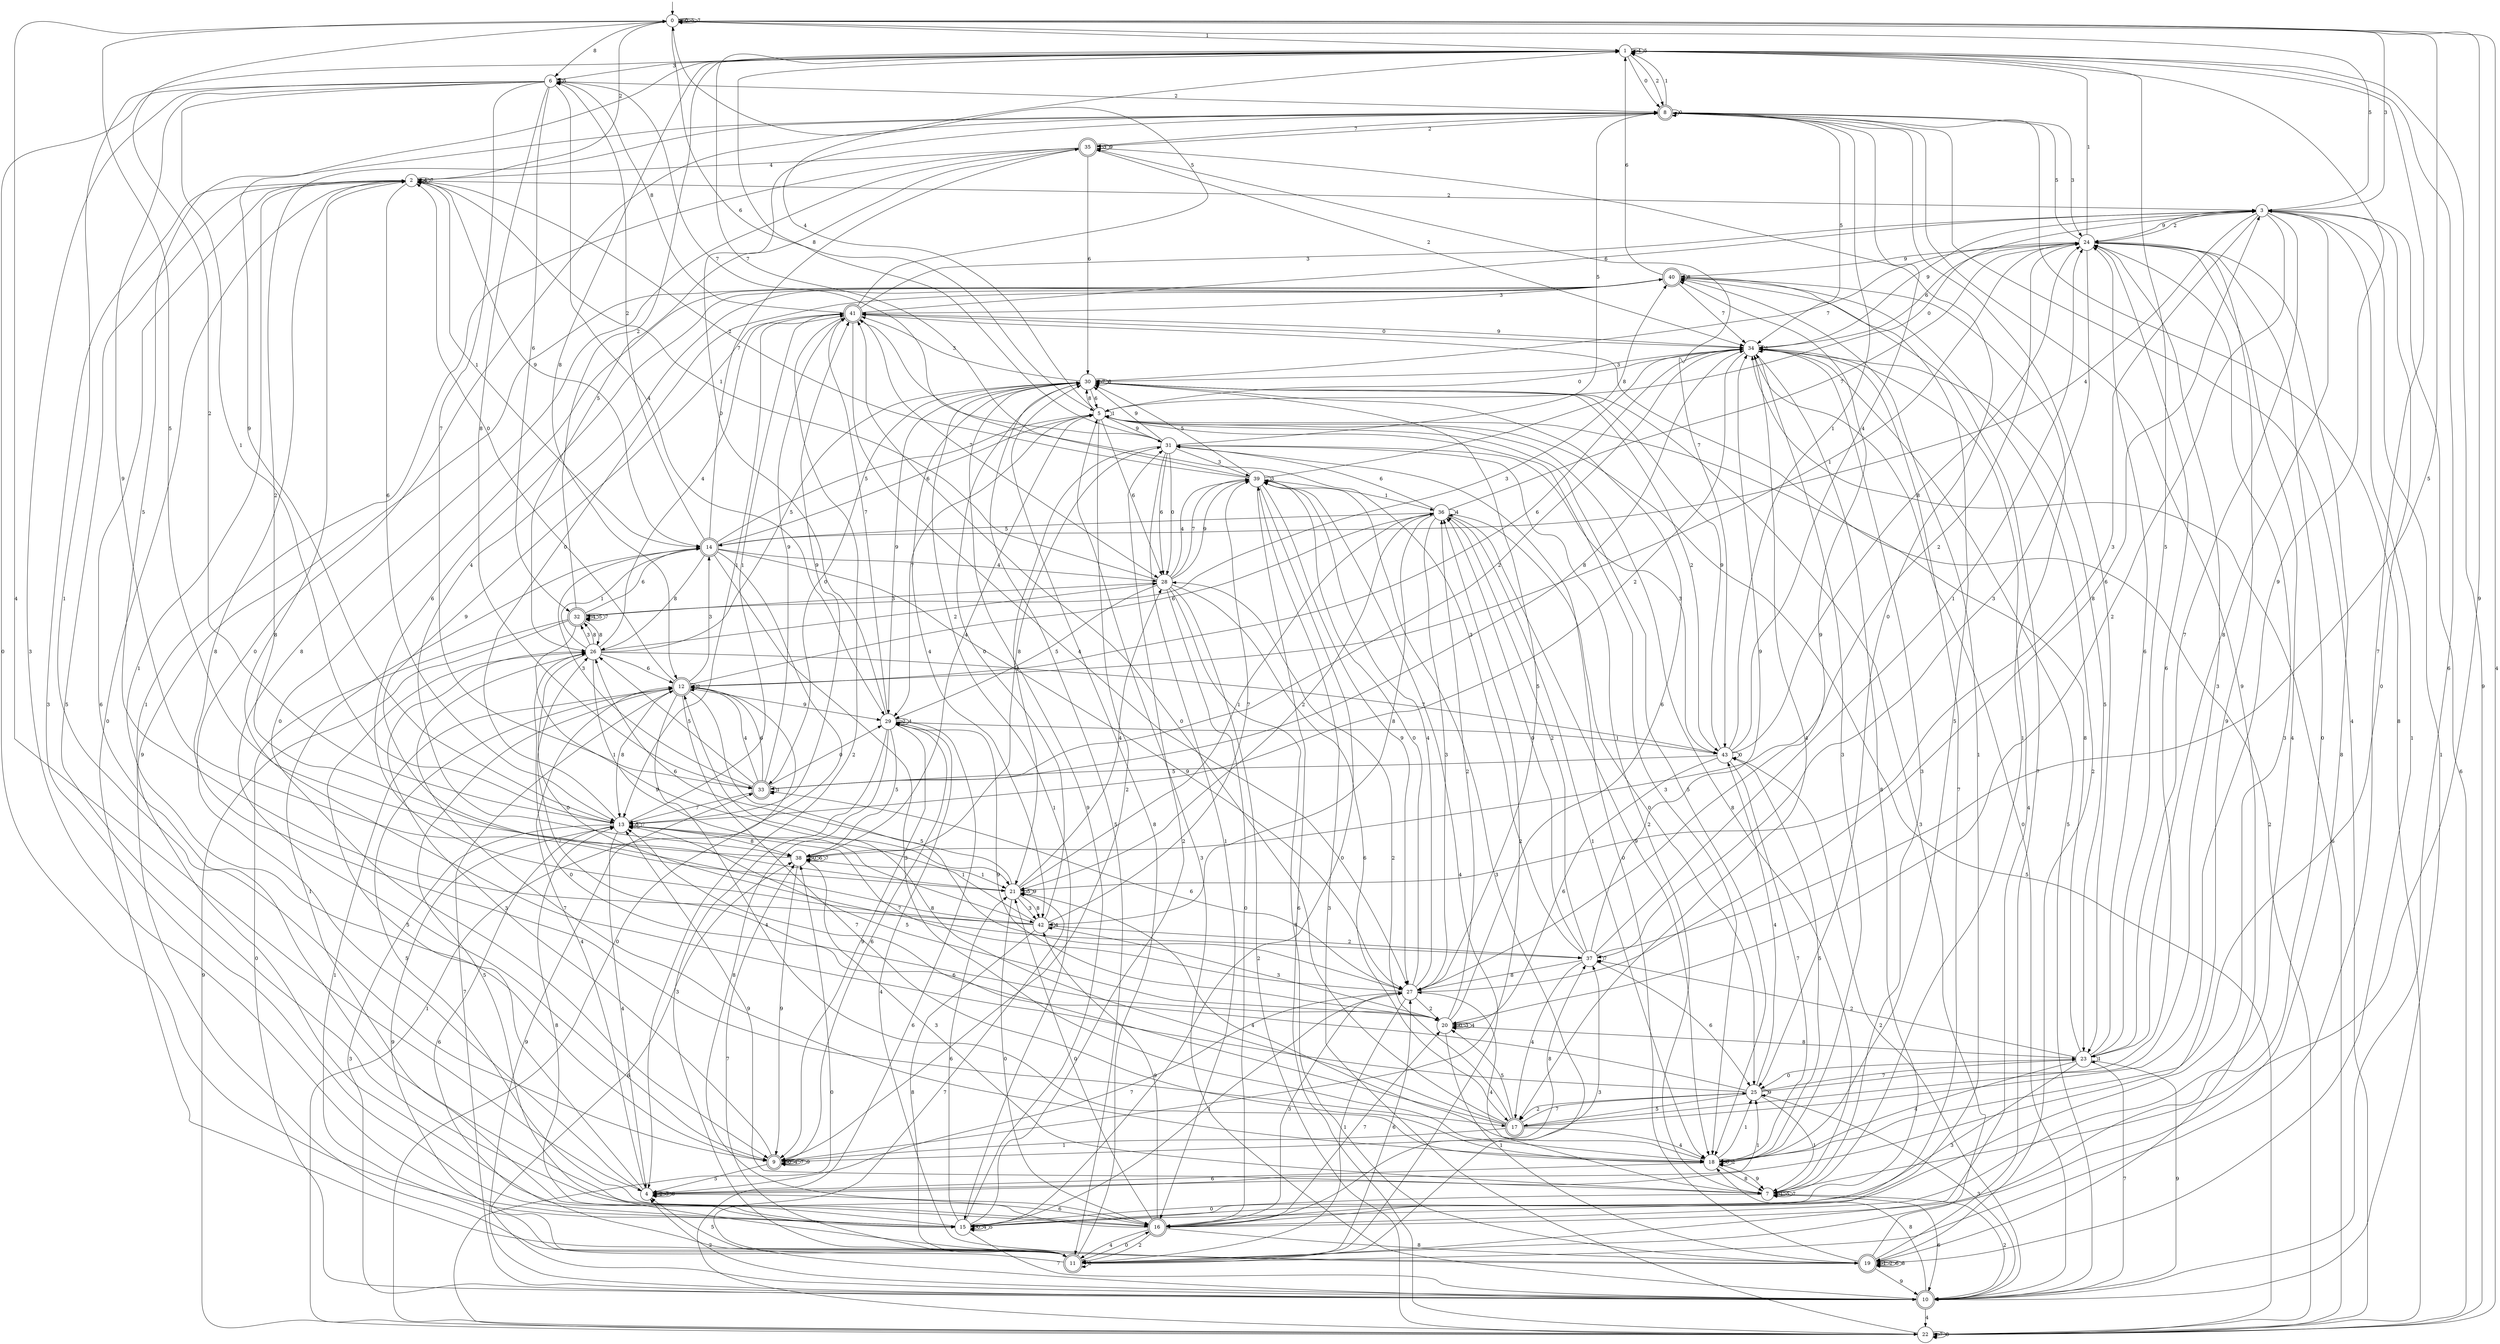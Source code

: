 digraph g {

	s0 [shape="circle" label="0"];
	s1 [shape="circle" label="1"];
	s2 [shape="circle" label="2"];
	s3 [shape="circle" label="3"];
	s4 [shape="circle" label="4"];
	s5 [shape="circle" label="5"];
	s6 [shape="circle" label="6"];
	s7 [shape="circle" label="7"];
	s8 [shape="doublecircle" label="8"];
	s9 [shape="doublecircle" label="9"];
	s10 [shape="doublecircle" label="10"];
	s11 [shape="doublecircle" label="11"];
	s12 [shape="doublecircle" label="12"];
	s13 [shape="circle" label="13"];
	s14 [shape="doublecircle" label="14"];
	s15 [shape="circle" label="15"];
	s16 [shape="doublecircle" label="16"];
	s17 [shape="doublecircle" label="17"];
	s18 [shape="circle" label="18"];
	s19 [shape="doublecircle" label="19"];
	s20 [shape="circle" label="20"];
	s21 [shape="circle" label="21"];
	s22 [shape="circle" label="22"];
	s23 [shape="circle" label="23"];
	s24 [shape="circle" label="24"];
	s25 [shape="circle" label="25"];
	s26 [shape="circle" label="26"];
	s27 [shape="circle" label="27"];
	s28 [shape="circle" label="28"];
	s29 [shape="circle" label="29"];
	s30 [shape="circle" label="30"];
	s31 [shape="circle" label="31"];
	s32 [shape="doublecircle" label="32"];
	s33 [shape="doublecircle" label="33"];
	s34 [shape="circle" label="34"];
	s35 [shape="doublecircle" label="35"];
	s36 [shape="circle" label="36"];
	s37 [shape="circle" label="37"];
	s38 [shape="circle" label="38"];
	s39 [shape="circle" label="39"];
	s40 [shape="doublecircle" label="40"];
	s41 [shape="doublecircle" label="41"];
	s42 [shape="circle" label="42"];
	s43 [shape="circle" label="43"];
	s0 -> s0 [label="0"];
	s0 -> s1 [label="1"];
	s0 -> s2 [label="2"];
	s0 -> s3 [label="3"];
	s0 -> s4 [label="4"];
	s0 -> s0 [label="5"];
	s0 -> s5 [label="6"];
	s0 -> s0 [label="7"];
	s0 -> s6 [label="8"];
	s0 -> s7 [label="9"];
	s1 -> s8 [label="0"];
	s1 -> s9 [label="1"];
	s1 -> s8 [label="2"];
	s1 -> s6 [label="3"];
	s1 -> s1 [label="4"];
	s1 -> s1 [label="5"];
	s1 -> s10 [label="6"];
	s1 -> s11 [label="7"];
	s1 -> s12 [label="8"];
	s1 -> s13 [label="9"];
	s2 -> s11 [label="0"];
	s2 -> s14 [label="1"];
	s2 -> s3 [label="2"];
	s2 -> s15 [label="3"];
	s2 -> s2 [label="4"];
	s2 -> s16 [label="5"];
	s2 -> s13 [label="6"];
	s2 -> s2 [label="7"];
	s2 -> s17 [label="8"];
	s2 -> s14 [label="9"];
	s3 -> s18 [label="0"];
	s3 -> s19 [label="1"];
	s3 -> s20 [label="2"];
	s3 -> s21 [label="3"];
	s3 -> s14 [label="4"];
	s3 -> s0 [label="5"];
	s3 -> s22 [label="6"];
	s3 -> s23 [label="7"];
	s3 -> s23 [label="8"];
	s3 -> s24 [label="9"];
	s4 -> s8 [label="0"];
	s4 -> s25 [label="1"];
	s4 -> s4 [label="2"];
	s4 -> s4 [label="3"];
	s4 -> s12 [label="4"];
	s4 -> s26 [label="5"];
	s4 -> s16 [label="6"];
	s4 -> s27 [label="7"];
	s4 -> s4 [label="8"];
	s4 -> s24 [label="9"];
	s5 -> s3 [label="0"];
	s5 -> s5 [label="1"];
	s5 -> s9 [label="2"];
	s5 -> s18 [label="3"];
	s5 -> s1 [label="4"];
	s5 -> s18 [label="5"];
	s5 -> s28 [label="6"];
	s5 -> s29 [label="7"];
	s5 -> s30 [label="8"];
	s5 -> s31 [label="9"];
	s6 -> s15 [label="0"];
	s6 -> s13 [label="1"];
	s6 -> s8 [label="2"];
	s6 -> s15 [label="3"];
	s6 -> s29 [label="4"];
	s6 -> s6 [label="5"];
	s6 -> s32 [label="6"];
	s6 -> s33 [label="7"];
	s6 -> s33 [label="8"];
	s6 -> s21 [label="9"];
	s7 -> s15 [label="0"];
	s7 -> s7 [label="1"];
	s7 -> s10 [label="2"];
	s7 -> s34 [label="3"];
	s7 -> s27 [label="4"];
	s7 -> s7 [label="5"];
	s7 -> s10 [label="6"];
	s7 -> s7 [label="7"];
	s7 -> s5 [label="8"];
	s7 -> s13 [label="9"];
	s8 -> s8 [label="0"];
	s8 -> s1 [label="1"];
	s8 -> s35 [label="2"];
	s8 -> s24 [label="3"];
	s8 -> s22 [label="4"];
	s8 -> s34 [label="5"];
	s8 -> s23 [label="6"];
	s8 -> s35 [label="7"];
	s8 -> s22 [label="8"];
	s8 -> s19 [label="9"];
	s9 -> s9 [label="0"];
	s9 -> s2 [label="1"];
	s9 -> s36 [label="2"];
	s9 -> s26 [label="3"];
	s9 -> s9 [label="4"];
	s9 -> s4 [label="5"];
	s9 -> s29 [label="6"];
	s9 -> s9 [label="7"];
	s9 -> s37 [label="8"];
	s9 -> s9 [label="9"];
	s10 -> s34 [label="0"];
	s10 -> s3 [label="1"];
	s10 -> s4 [label="2"];
	s10 -> s5 [label="3"];
	s10 -> s22 [label="4"];
	s10 -> s34 [label="5"];
	s10 -> s38 [label="6"];
	s10 -> s12 [label="7"];
	s10 -> s18 [label="8"];
	s10 -> s33 [label="9"];
	s11 -> s16 [label="0"];
	s11 -> s12 [label="1"];
	s11 -> s11 [label="2"];
	s11 -> s39 [label="3"];
	s11 -> s34 [label="4"];
	s11 -> s4 [label="5"];
	s11 -> s27 [label="6"];
	s11 -> s38 [label="7"];
	s11 -> s30 [label="8"];
	s11 -> s13 [label="9"];
	s12 -> s2 [label="0"];
	s12 -> s24 [label="1"];
	s12 -> s12 [label="2"];
	s12 -> s14 [label="3"];
	s12 -> s18 [label="4"];
	s12 -> s27 [label="5"];
	s12 -> s36 [label="6"];
	s12 -> s18 [label="7"];
	s12 -> s13 [label="8"];
	s12 -> s29 [label="9"];
	s13 -> s40 [label="0"];
	s13 -> s41 [label="1"];
	s13 -> s0 [label="2"];
	s13 -> s10 [label="3"];
	s13 -> s4 [label="4"];
	s13 -> s13 [label="5"];
	s13 -> s11 [label="6"];
	s13 -> s13 [label="7"];
	s13 -> s38 [label="8"];
	s13 -> s41 [label="9"];
	s14 -> s22 [label="0"];
	s14 -> s15 [label="1"];
	s14 -> s6 [label="2"];
	s14 -> s18 [label="3"];
	s14 -> s28 [label="4"];
	s14 -> s5 [label="5"];
	s14 -> s5 [label="6"];
	s14 -> s35 [label="7"];
	s14 -> s26 [label="8"];
	s14 -> s27 [label="9"];
	s15 -> s15 [label="0"];
	s15 -> s27 [label="1"];
	s15 -> s31 [label="2"];
	s15 -> s24 [label="3"];
	s15 -> s15 [label="4"];
	s15 -> s15 [label="5"];
	s15 -> s21 [label="6"];
	s15 -> s10 [label="7"];
	s15 -> s13 [label="8"];
	s15 -> s30 [label="9"];
	s16 -> s21 [label="0"];
	s16 -> s40 [label="1"];
	s16 -> s11 [label="2"];
	s16 -> s37 [label="3"];
	s16 -> s11 [label="4"];
	s16 -> s12 [label="5"];
	s16 -> s2 [label="6"];
	s16 -> s20 [label="7"];
	s16 -> s19 [label="8"];
	s16 -> s42 [label="9"];
	s17 -> s41 [label="0"];
	s17 -> s9 [label="1"];
	s17 -> s28 [label="2"];
	s17 -> s24 [label="3"];
	s17 -> s18 [label="4"];
	s17 -> s20 [label="5"];
	s17 -> s13 [label="6"];
	s17 -> s25 [label="7"];
	s17 -> s12 [label="8"];
	s17 -> s1 [label="9"];
	s18 -> s18 [label="0"];
	s18 -> s25 [label="1"];
	s18 -> s18 [label="2"];
	s18 -> s34 [label="3"];
	s18 -> s21 [label="4"];
	s18 -> s43 [label="5"];
	s18 -> s4 [label="6"];
	s18 -> s26 [label="7"];
	s18 -> s7 [label="8"];
	s18 -> s7 [label="9"];
	s19 -> s31 [label="0"];
	s19 -> s19 [label="1"];
	s19 -> s19 [label="2"];
	s19 -> s30 [label="3"];
	s19 -> s29 [label="4"];
	s19 -> s12 [label="5"];
	s19 -> s19 [label="6"];
	s19 -> s40 [label="7"];
	s19 -> s19 [label="8"];
	s19 -> s10 [label="9"];
	s20 -> s20 [label="0"];
	s20 -> s19 [label="1"];
	s20 -> s36 [label="2"];
	s20 -> s20 [label="3"];
	s20 -> s20 [label="4"];
	s20 -> s13 [label="5"];
	s20 -> s30 [label="6"];
	s20 -> s26 [label="7"];
	s20 -> s23 [label="8"];
	s20 -> s29 [label="9"];
	s21 -> s16 [label="0"];
	s21 -> s36 [label="1"];
	s21 -> s8 [label="2"];
	s21 -> s42 [label="3"];
	s21 -> s28 [label="4"];
	s21 -> s21 [label="5"];
	s21 -> s26 [label="6"];
	s21 -> s10 [label="7"];
	s21 -> s42 [label="8"];
	s21 -> s21 [label="9"];
	s22 -> s38 [label="0"];
	s22 -> s12 [label="1"];
	s22 -> s41 [label="2"];
	s22 -> s39 [label="3"];
	s22 -> s0 [label="4"];
	s22 -> s5 [label="5"];
	s22 -> s34 [label="6"];
	s22 -> s22 [label="7"];
	s22 -> s22 [label="8"];
	s22 -> s1 [label="9"];
	s23 -> s25 [label="0"];
	s23 -> s23 [label="1"];
	s23 -> s37 [label="2"];
	s23 -> s15 [label="3"];
	s23 -> s18 [label="4"];
	s23 -> s1 [label="5"];
	s23 -> s24 [label="6"];
	s23 -> s10 [label="7"];
	s23 -> s5 [label="8"];
	s23 -> s10 [label="9"];
	s24 -> s16 [label="0"];
	s24 -> s1 [label="1"];
	s24 -> s3 [label="2"];
	s24 -> s37 [label="3"];
	s24 -> s16 [label="4"];
	s24 -> s8 [label="5"];
	s24 -> s34 [label="6"];
	s24 -> s30 [label="7"];
	s24 -> s11 [label="8"];
	s24 -> s40 [label="9"];
	s25 -> s26 [label="0"];
	s25 -> s7 [label="1"];
	s25 -> s17 [label="2"];
	s25 -> s10 [label="3"];
	s25 -> s43 [label="4"];
	s25 -> s17 [label="5"];
	s25 -> s24 [label="6"];
	s25 -> s23 [label="7"];
	s25 -> s2 [label="8"];
	s25 -> s25 [label="9"];
	s26 -> s37 [label="0"];
	s26 -> s14 [label="1"];
	s26 -> s28 [label="2"];
	s26 -> s32 [label="3"];
	s26 -> s41 [label="4"];
	s26 -> s30 [label="5"];
	s26 -> s12 [label="6"];
	s26 -> s43 [label="7"];
	s26 -> s32 [label="8"];
	s26 -> s42 [label="9"];
	s27 -> s39 [label="0"];
	s27 -> s11 [label="1"];
	s27 -> s20 [label="2"];
	s27 -> s16 [label="3"];
	s27 -> s39 [label="4"];
	s27 -> s30 [label="5"];
	s27 -> s33 [label="6"];
	s27 -> s13 [label="7"];
	s27 -> s3 [label="8"];
	s27 -> s40 [label="9"];
	s28 -> s16 [label="0"];
	s28 -> s2 [label="1"];
	s28 -> s22 [label="2"];
	s28 -> s32 [label="3"];
	s28 -> s39 [label="4"];
	s28 -> s29 [label="5"];
	s28 -> s17 [label="6"];
	s28 -> s39 [label="7"];
	s28 -> s19 [label="8"];
	s28 -> s39 [label="9"];
	s29 -> s8 [label="0"];
	s29 -> s43 [label="1"];
	s29 -> s29 [label="2"];
	s29 -> s11 [label="3"];
	s29 -> s29 [label="4"];
	s29 -> s38 [label="5"];
	s29 -> s22 [label="6"];
	s29 -> s41 [label="7"];
	s29 -> s16 [label="8"];
	s29 -> s9 [label="9"];
	s30 -> s33 [label="0"];
	s30 -> s15 [label="1"];
	s30 -> s43 [label="2"];
	s30 -> s41 [label="3"];
	s30 -> s42 [label="4"];
	s30 -> s11 [label="5"];
	s30 -> s5 [label="6"];
	s30 -> s30 [label="7"];
	s30 -> s30 [label="8"];
	s30 -> s29 [label="9"];
	s31 -> s28 [label="0"];
	s31 -> s16 [label="1"];
	s31 -> s7 [label="2"];
	s31 -> s39 [label="3"];
	s31 -> s21 [label="4"];
	s31 -> s8 [label="5"];
	s31 -> s28 [label="6"];
	s31 -> s6 [label="7"];
	s31 -> s1 [label="8"];
	s31 -> s30 [label="9"];
	s32 -> s10 [label="0"];
	s32 -> s21 [label="1"];
	s32 -> s1 [label="2"];
	s32 -> s34 [label="3"];
	s32 -> s32 [label="4"];
	s32 -> s32 [label="5"];
	s32 -> s14 [label="6"];
	s32 -> s32 [label="7"];
	s32 -> s26 [label="8"];
	s32 -> s22 [label="9"];
	s33 -> s29 [label="0"];
	s33 -> s33 [label="1"];
	s33 -> s34 [label="2"];
	s33 -> s14 [label="3"];
	s33 -> s12 [label="4"];
	s33 -> s26 [label="5"];
	s33 -> s12 [label="6"];
	s33 -> s13 [label="7"];
	s33 -> s34 [label="8"];
	s33 -> s41 [label="9"];
	s34 -> s5 [label="0"];
	s34 -> s34 [label="1"];
	s34 -> s13 [label="2"];
	s34 -> s30 [label="3"];
	s34 -> s17 [label="4"];
	s34 -> s23 [label="5"];
	s34 -> s12 [label="6"];
	s34 -> s16 [label="7"];
	s34 -> s15 [label="8"];
	s34 -> s3 [label="9"];
	s35 -> s25 [label="0"];
	s35 -> s11 [label="1"];
	s35 -> s34 [label="2"];
	s35 -> s35 [label="3"];
	s35 -> s2 [label="4"];
	s35 -> s26 [label="5"];
	s35 -> s30 [label="6"];
	s35 -> s43 [label="7"];
	s35 -> s9 [label="8"];
	s35 -> s35 [label="9"];
	s36 -> s25 [label="0"];
	s36 -> s18 [label="1"];
	s36 -> s21 [label="2"];
	s36 -> s27 [label="3"];
	s36 -> s36 [label="4"];
	s36 -> s14 [label="5"];
	s36 -> s31 [label="6"];
	s36 -> s24 [label="7"];
	s36 -> s42 [label="8"];
	s36 -> s18 [label="9"];
	s37 -> s36 [label="0"];
	s37 -> s24 [label="1"];
	s37 -> s36 [label="2"];
	s37 -> s41 [label="3"];
	s37 -> s17 [label="4"];
	s37 -> s0 [label="5"];
	s37 -> s25 [label="6"];
	s37 -> s37 [label="7"];
	s37 -> s27 [label="8"];
	s37 -> s34 [label="9"];
	s38 -> s38 [label="0"];
	s38 -> s21 [label="1"];
	s38 -> s24 [label="2"];
	s38 -> s7 [label="3"];
	s38 -> s5 [label="4"];
	s38 -> s0 [label="5"];
	s38 -> s38 [label="6"];
	s38 -> s38 [label="7"];
	s38 -> s31 [label="8"];
	s38 -> s9 [label="9"];
	s39 -> s15 [label="0"];
	s39 -> s36 [label="1"];
	s39 -> s2 [label="2"];
	s39 -> s39 [label="3"];
	s39 -> s11 [label="4"];
	s39 -> s30 [label="5"];
	s39 -> s22 [label="6"];
	s39 -> s1 [label="7"];
	s39 -> s40 [label="8"];
	s39 -> s27 [label="9"];
	s40 -> s9 [label="0"];
	s40 -> s7 [label="1"];
	s40 -> s19 [label="2"];
	s40 -> s41 [label="3"];
	s40 -> s38 [label="4"];
	s40 -> s18 [label="5"];
	s40 -> s1 [label="6"];
	s40 -> s34 [label="7"];
	s40 -> s40 [label="8"];
	s40 -> s15 [label="9"];
	s41 -> s34 [label="0"];
	s41 -> s13 [label="1"];
	s41 -> s4 [label="2"];
	s41 -> s3 [label="3"];
	s41 -> s27 [label="4"];
	s41 -> s0 [label="5"];
	s41 -> s3 [label="6"];
	s41 -> s28 [label="7"];
	s41 -> s6 [label="8"];
	s41 -> s34 [label="9"];
	s42 -> s30 [label="0"];
	s42 -> s13 [label="1"];
	s42 -> s37 [label="2"];
	s42 -> s20 [label="3"];
	s42 -> s42 [label="4"];
	s42 -> s8 [label="5"];
	s42 -> s40 [label="6"];
	s42 -> s39 [label="7"];
	s42 -> s11 [label="8"];
	s42 -> s41 [label="9"];
	s43 -> s43 [label="0"];
	s43 -> s8 [label="1"];
	s43 -> s10 [label="2"];
	s43 -> s31 [label="3"];
	s43 -> s8 [label="4"];
	s43 -> s33 [label="5"];
	s43 -> s20 [label="6"];
	s43 -> s18 [label="7"];
	s43 -> s24 [label="8"];
	s43 -> s30 [label="9"];

__start0 [label="" shape="none" width="0" height="0"];
__start0 -> s0;

}
